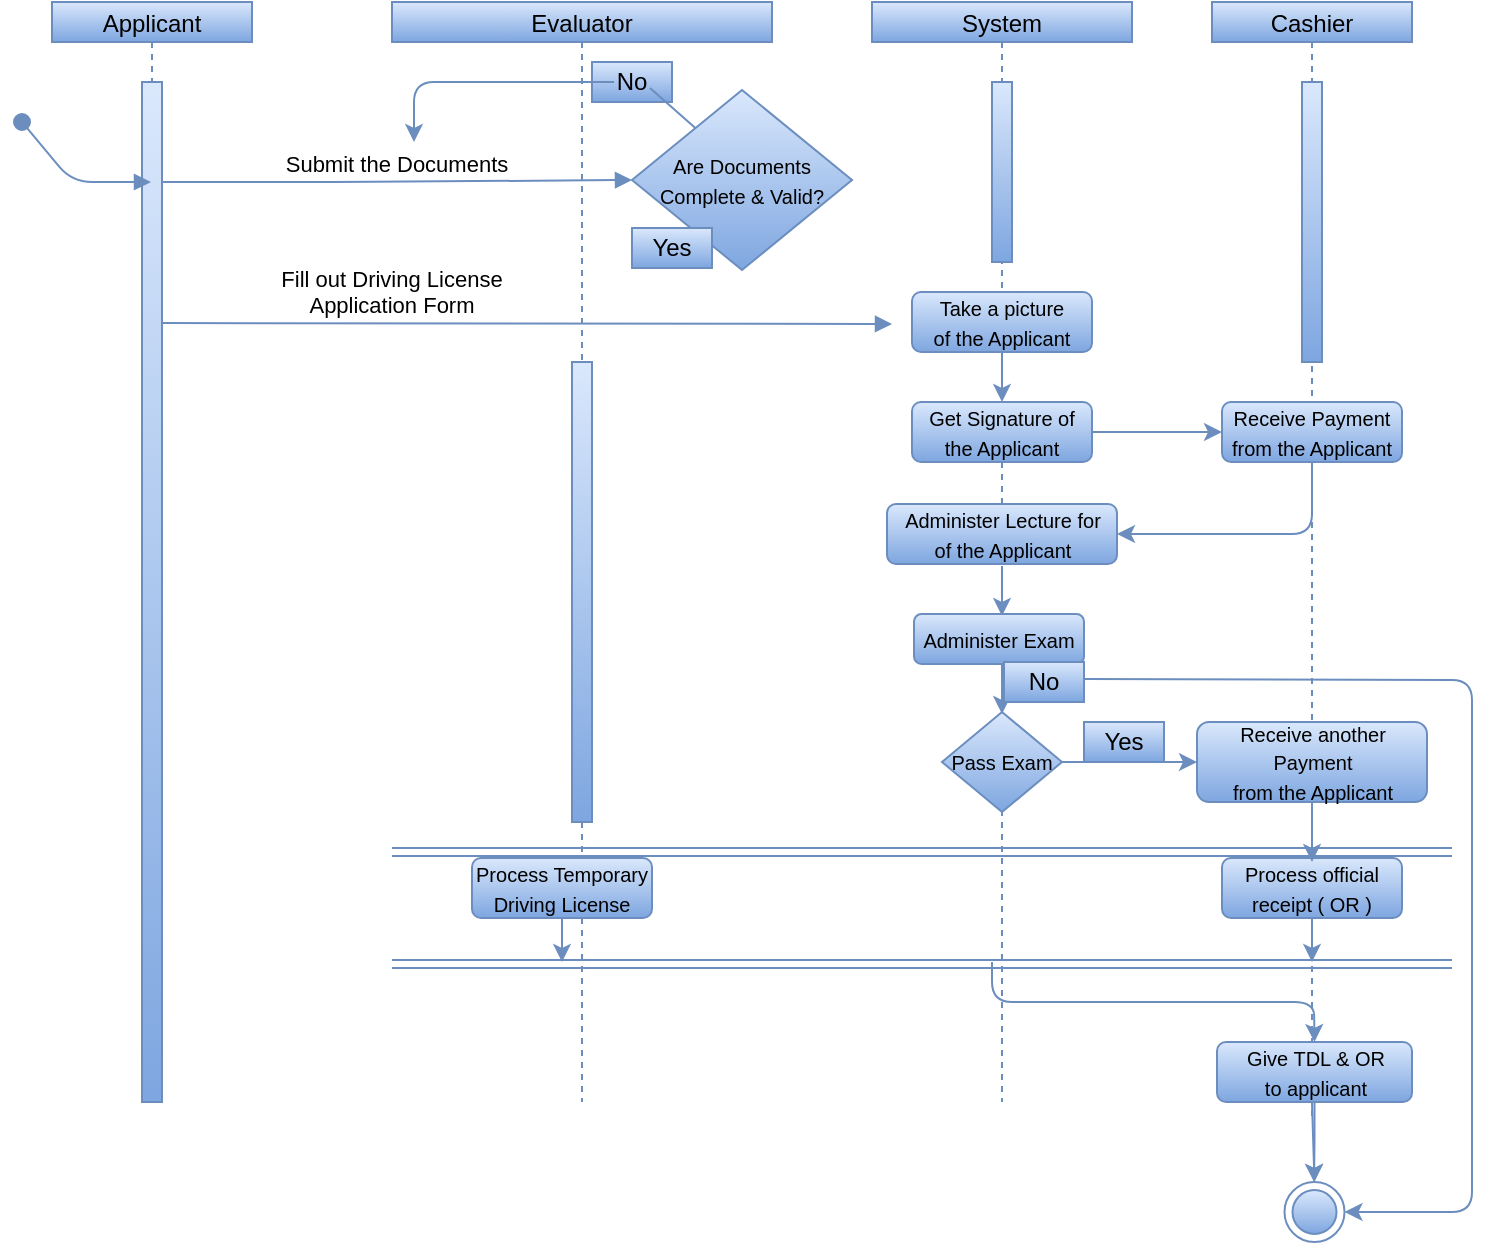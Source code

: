 <mxfile version="14.6.1" type="github">
  <diagram id="kgpKYQtTHZ0yAKxKKP6v" name="Page-1">
    <mxGraphModel dx="1952" dy="620" grid="1" gridSize="10" guides="1" tooltips="1" connect="1" arrows="1" fold="1" page="1" pageScale="1" pageWidth="850" pageHeight="1100" math="0" shadow="0">
      <root>
        <mxCell id="0" />
        <mxCell id="1" parent="0" />
        <mxCell id="3nuBFxr9cyL0pnOWT2aG-1" value="Applicant" style="shape=umlLifeline;perimeter=lifelinePerimeter;container=1;collapsible=0;recursiveResize=0;rounded=0;shadow=0;strokeWidth=1;size=20;gradientColor=#7ea6e0;fillColor=#dae8fc;strokeColor=#6c8ebf;" parent="1" vertex="1">
          <mxGeometry x="20" y="80" width="100" height="550" as="geometry" />
        </mxCell>
        <mxCell id="3nuBFxr9cyL0pnOWT2aG-2" value="" style="points=[];perimeter=orthogonalPerimeter;rounded=0;shadow=0;strokeWidth=1;gradientColor=#7ea6e0;fillColor=#dae8fc;strokeColor=#6c8ebf;" parent="3nuBFxr9cyL0pnOWT2aG-1" vertex="1">
          <mxGeometry x="45" y="40" width="10" height="510" as="geometry" />
        </mxCell>
        <mxCell id="3nuBFxr9cyL0pnOWT2aG-3" value="" style="verticalAlign=bottom;startArrow=oval;endArrow=block;startSize=8;shadow=0;strokeWidth=1;gradientColor=#7ea6e0;fillColor=#dae8fc;strokeColor=#6c8ebf;" parent="3nuBFxr9cyL0pnOWT2aG-1" target="3nuBFxr9cyL0pnOWT2aG-1" edge="1">
          <mxGeometry x="0.167" y="10" relative="1" as="geometry">
            <mxPoint x="-15" y="60" as="sourcePoint" />
            <Array as="points">
              <mxPoint x="10" y="90" />
            </Array>
            <mxPoint as="offset" />
          </mxGeometry>
        </mxCell>
        <mxCell id="3nuBFxr9cyL0pnOWT2aG-5" value="Evaluator" style="shape=umlLifeline;perimeter=lifelinePerimeter;container=1;collapsible=0;recursiveResize=0;rounded=0;shadow=0;strokeWidth=1;size=20;gradientColor=#7ea6e0;fillColor=#dae8fc;strokeColor=#6c8ebf;" parent="1" vertex="1">
          <mxGeometry x="190" y="80" width="190" height="550" as="geometry" />
        </mxCell>
        <mxCell id="X408Mn2ttRt8jRY1AywJ-10" value="&lt;font size=&quot;1&quot;&gt;Are Documents&lt;br&gt;Complete &amp;amp; Valid?&lt;br&gt;&lt;/font&gt;" style="rhombus;whiteSpace=wrap;html=1;gradientColor=#7ea6e0;fillColor=#dae8fc;strokeColor=#6c8ebf;" vertex="1" parent="3nuBFxr9cyL0pnOWT2aG-5">
          <mxGeometry x="120" y="44" width="110" height="90" as="geometry" />
        </mxCell>
        <mxCell id="X408Mn2ttRt8jRY1AywJ-8" value="" style="points=[];perimeter=orthogonalPerimeter;rounded=0;shadow=0;strokeWidth=1;gradientColor=#7ea6e0;fillColor=#dae8fc;strokeColor=#6c8ebf;" vertex="1" parent="3nuBFxr9cyL0pnOWT2aG-5">
          <mxGeometry x="90" y="180" width="10" height="230" as="geometry" />
        </mxCell>
        <mxCell id="X408Mn2ttRt8jRY1AywJ-11" value="Yes" style="text;html=1;strokeColor=#6c8ebf;fillColor=#dae8fc;align=center;verticalAlign=middle;whiteSpace=wrap;rounded=0;gradientColor=#7ea6e0;" vertex="1" parent="3nuBFxr9cyL0pnOWT2aG-5">
          <mxGeometry x="120" y="113" width="40" height="20" as="geometry" />
        </mxCell>
        <mxCell id="3nuBFxr9cyL0pnOWT2aG-8" value=" Submit the Documents " style="verticalAlign=bottom;endArrow=block;shadow=0;strokeWidth=1;entryX=0;entryY=0.5;entryDx=0;entryDy=0;gradientColor=#7ea6e0;fillColor=#dae8fc;strokeColor=#6c8ebf;" parent="1" source="3nuBFxr9cyL0pnOWT2aG-2" target="X408Mn2ttRt8jRY1AywJ-10" edge="1">
          <mxGeometry relative="1" as="geometry">
            <mxPoint x="275" y="160" as="sourcePoint" />
            <mxPoint x="280" y="150.0" as="targetPoint" />
            <Array as="points">
              <mxPoint x="170" y="170" />
            </Array>
          </mxGeometry>
        </mxCell>
        <mxCell id="X408Mn2ttRt8jRY1AywJ-1" value="System" style="shape=umlLifeline;perimeter=lifelinePerimeter;container=1;collapsible=0;recursiveResize=0;rounded=0;shadow=0;strokeWidth=1;size=20;gradientColor=#7ea6e0;fillColor=#dae8fc;strokeColor=#6c8ebf;" vertex="1" parent="1">
          <mxGeometry x="430" y="80" width="130" height="550" as="geometry" />
        </mxCell>
        <mxCell id="X408Mn2ttRt8jRY1AywJ-4" value="" style="points=[];perimeter=orthogonalPerimeter;rounded=0;shadow=0;strokeWidth=1;gradientColor=#7ea6e0;fillColor=#dae8fc;strokeColor=#6c8ebf;" vertex="1" parent="X408Mn2ttRt8jRY1AywJ-1">
          <mxGeometry x="60" y="40" width="10" height="90" as="geometry" />
        </mxCell>
        <mxCell id="X408Mn2ttRt8jRY1AywJ-22" value="&lt;font face=&quot;helvetica&quot;&gt;&lt;span style=&quot;font-size: 10px;&quot;&gt;Administer Lecture for&lt;/span&gt;&lt;/font&gt;&lt;br style=&quot;color: rgb(0 , 0 , 0) ; font-family: &amp;quot;helvetica&amp;quot; ; font-size: 10px ; font-style: normal ; font-weight: 400 ; letter-spacing: normal ; text-align: center ; text-indent: 0px ; text-transform: none ; word-spacing: 0px&quot;&gt;&lt;span style=&quot;color: rgb(0, 0, 0); font-family: helvetica; font-size: 10px; font-style: normal; font-weight: 400; letter-spacing: normal; text-align: center; text-indent: 0px; text-transform: none; word-spacing: 0px; display: inline; float: none;&quot;&gt;of the Applicant&lt;/span&gt;" style="rounded=1;whiteSpace=wrap;html=1;gradientColor=#7ea6e0;fillColor=#dae8fc;strokeColor=#6c8ebf;labelBackgroundColor=none;" vertex="1" parent="X408Mn2ttRt8jRY1AywJ-1">
          <mxGeometry x="7.5" y="251" width="115" height="30" as="geometry" />
        </mxCell>
        <mxCell id="X408Mn2ttRt8jRY1AywJ-21" value="&lt;font size=&quot;1&quot;&gt;Get Signature of&lt;br&gt;the Applicant&lt;br&gt;&lt;/font&gt;" style="rounded=1;whiteSpace=wrap;html=1;gradientColor=#7ea6e0;fillColor=#dae8fc;strokeColor=#6c8ebf;" vertex="1" parent="X408Mn2ttRt8jRY1AywJ-1">
          <mxGeometry x="20" y="200" width="90" height="30" as="geometry" />
        </mxCell>
        <mxCell id="X408Mn2ttRt8jRY1AywJ-5" value="Cashier" style="shape=umlLifeline;perimeter=lifelinePerimeter;container=1;collapsible=0;recursiveResize=0;rounded=0;shadow=0;strokeWidth=1;size=20;gradientColor=#7ea6e0;fillColor=#dae8fc;strokeColor=#6c8ebf;" vertex="1" parent="1">
          <mxGeometry x="600" y="80" width="100" height="560" as="geometry" />
        </mxCell>
        <mxCell id="X408Mn2ttRt8jRY1AywJ-31" value="" style="points=[];perimeter=orthogonalPerimeter;rounded=0;shadow=0;strokeWidth=1;gradientColor=#7ea6e0;fillColor=#dae8fc;strokeColor=#6c8ebf;" vertex="1" parent="X408Mn2ttRt8jRY1AywJ-5">
          <mxGeometry x="45" y="40" width="10" height="140" as="geometry" />
        </mxCell>
        <mxCell id="X408Mn2ttRt8jRY1AywJ-28" value="&lt;font size=&quot;1&quot;&gt;Receive Payment&lt;br&gt;from the Applicant&lt;br&gt;&lt;/font&gt;" style="rounded=1;whiteSpace=wrap;html=1;gradientColor=#7ea6e0;fillColor=#dae8fc;strokeColor=#6c8ebf;" vertex="1" parent="X408Mn2ttRt8jRY1AywJ-5">
          <mxGeometry x="5" y="200" width="90" height="30" as="geometry" />
        </mxCell>
        <mxCell id="X408Mn2ttRt8jRY1AywJ-12" value="No" style="text;html=1;strokeColor=#6c8ebf;fillColor=#dae8fc;align=center;verticalAlign=middle;whiteSpace=wrap;rounded=0;gradientColor=#7ea6e0;" vertex="1" parent="1">
          <mxGeometry x="290" y="110" width="40" height="20" as="geometry" />
        </mxCell>
        <mxCell id="X408Mn2ttRt8jRY1AywJ-13" value="" style="endArrow=classic;html=1;gradientColor=#7ea6e0;fillColor=#dae8fc;strokeColor=#6c8ebf;" edge="1" parent="1">
          <mxGeometry width="50" height="50" relative="1" as="geometry">
            <mxPoint x="301" y="120" as="sourcePoint" />
            <mxPoint x="201" y="150" as="targetPoint" />
            <Array as="points">
              <mxPoint x="201" y="120" />
            </Array>
          </mxGeometry>
        </mxCell>
        <mxCell id="X408Mn2ttRt8jRY1AywJ-14" value="" style="endArrow=none;html=1;entryX=0.297;entryY=0.178;entryDx=0;entryDy=0;entryPerimeter=0;gradientColor=#7ea6e0;fillColor=#dae8fc;strokeColor=#6c8ebf;" edge="1" parent="1">
          <mxGeometry width="50" height="50" relative="1" as="geometry">
            <mxPoint x="319" y="123" as="sourcePoint" />
            <mxPoint x="341.67" y="143.02" as="targetPoint" />
          </mxGeometry>
        </mxCell>
        <mxCell id="X408Mn2ttRt8jRY1AywJ-15" value=" Fill out Driving License &#xa;Application Form" style="verticalAlign=bottom;endArrow=block;shadow=0;strokeWidth=1;gradientColor=#7ea6e0;fillColor=#dae8fc;strokeColor=#6c8ebf;" edge="1" parent="1">
          <mxGeometry x="-0.37" relative="1" as="geometry">
            <mxPoint x="75" y="240.5" as="sourcePoint" />
            <mxPoint x="440" y="241" as="targetPoint" />
            <Array as="points" />
            <mxPoint as="offset" />
          </mxGeometry>
        </mxCell>
        <mxCell id="X408Mn2ttRt8jRY1AywJ-20" value="&#xa;&#xa;&lt;span style=&quot;color: rgb(0, 0, 0); font-family: helvetica; font-size: 10px; font-style: normal; font-weight: 400; letter-spacing: normal; text-align: center; text-indent: 0px; text-transform: none; word-spacing: 0px; display: inline; float: none;&quot;&gt;Take a picture&lt;/span&gt;&lt;br style=&quot;color: rgb(0, 0, 0); font-family: helvetica; font-size: 10px; font-style: normal; font-weight: 400; letter-spacing: normal; text-align: center; text-indent: 0px; text-transform: none; word-spacing: 0px;&quot;&gt;&lt;span style=&quot;color: rgb(0, 0, 0); font-family: helvetica; font-size: 10px; font-style: normal; font-weight: 400; letter-spacing: normal; text-align: center; text-indent: 0px; text-transform: none; word-spacing: 0px; display: inline; float: none;&quot;&gt;of the Applicant&lt;/span&gt;&#xa;&#xa;" style="rounded=1;whiteSpace=wrap;html=1;gradientColor=#7ea6e0;fillColor=#dae8fc;strokeColor=#6c8ebf;labelBackgroundColor=none;" vertex="1" parent="1">
          <mxGeometry x="450" y="225" width="90" height="30" as="geometry" />
        </mxCell>
        <mxCell id="X408Mn2ttRt8jRY1AywJ-24" value="&lt;font size=&quot;1&quot;&gt;Process Temporary&lt;br&gt;Driving License&lt;br&gt;&lt;/font&gt;" style="rounded=1;whiteSpace=wrap;html=1;gradientColor=#7ea6e0;fillColor=#dae8fc;strokeColor=#6c8ebf;" vertex="1" parent="1">
          <mxGeometry x="230" y="508" width="90" height="30" as="geometry" />
        </mxCell>
        <mxCell id="X408Mn2ttRt8jRY1AywJ-58" value="" style="edgeStyle=orthogonalEdgeStyle;rounded=0;orthogonalLoop=1;jettySize=auto;html=1;gradientColor=#7ea6e0;fillColor=#dae8fc;strokeColor=#6c8ebf;" edge="1" parent="1" source="X408Mn2ttRt8jRY1AywJ-25">
          <mxGeometry relative="1" as="geometry">
            <mxPoint x="651" y="670" as="targetPoint" />
          </mxGeometry>
        </mxCell>
        <mxCell id="X408Mn2ttRt8jRY1AywJ-25" value="&lt;font size=&quot;1&quot;&gt;Give TDL &amp;amp; OR&lt;br&gt;to applicant&lt;br&gt;&lt;/font&gt;" style="rounded=1;whiteSpace=wrap;html=1;gradientColor=#7ea6e0;fillColor=#dae8fc;strokeColor=#6c8ebf;" vertex="1" parent="1">
          <mxGeometry x="602.5" y="600" width="97.5" height="30" as="geometry" />
        </mxCell>
        <mxCell id="X408Mn2ttRt8jRY1AywJ-27" value="&lt;span style=&quot;font-size: x-small&quot;&gt;Receive another Payment&lt;/span&gt;&lt;br style=&quot;font-size: x-small&quot;&gt;&lt;span style=&quot;font-size: x-small&quot;&gt;from the Applicant&lt;/span&gt;" style="rounded=1;whiteSpace=wrap;html=1;gradientColor=#7ea6e0;fillColor=#dae8fc;strokeColor=#6c8ebf;" vertex="1" parent="1">
          <mxGeometry x="592.5" y="440" width="115" height="40" as="geometry" />
        </mxCell>
        <mxCell id="X408Mn2ttRt8jRY1AywJ-26" value="&lt;font size=&quot;1&quot;&gt;Process official&lt;br&gt;receipt ( OR )&lt;br&gt;&lt;/font&gt;" style="rounded=1;whiteSpace=wrap;html=1;gradientColor=#7ea6e0;fillColor=#dae8fc;strokeColor=#6c8ebf;" vertex="1" parent="1">
          <mxGeometry x="605" y="508" width="90" height="30" as="geometry" />
        </mxCell>
        <mxCell id="X408Mn2ttRt8jRY1AywJ-35" style="edgeStyle=orthogonalEdgeStyle;rounded=0;orthogonalLoop=1;jettySize=auto;html=1;exitX=0.5;exitY=1;exitDx=0;exitDy=0;gradientColor=#7ea6e0;fillColor=#dae8fc;strokeColor=#6c8ebf;" edge="1" parent="1" source="X408Mn2ttRt8jRY1AywJ-26" target="X408Mn2ttRt8jRY1AywJ-26">
          <mxGeometry relative="1" as="geometry" />
        </mxCell>
        <mxCell id="X408Mn2ttRt8jRY1AywJ-36" value="" style="endArrow=classic;html=1;exitX=0.5;exitY=1;exitDx=0;exitDy=0;gradientColor=#7ea6e0;fillColor=#dae8fc;strokeColor=#6c8ebf;" edge="1" parent="1" source="X408Mn2ttRt8jRY1AywJ-20" target="X408Mn2ttRt8jRY1AywJ-21">
          <mxGeometry width="50" height="50" relative="1" as="geometry">
            <mxPoint x="420" y="260" as="sourcePoint" />
            <mxPoint x="420" y="290" as="targetPoint" />
          </mxGeometry>
        </mxCell>
        <mxCell id="X408Mn2ttRt8jRY1AywJ-38" value="" style="endArrow=classic;html=1;exitX=0.5;exitY=1;exitDx=0;exitDy=0;gradientColor=#7ea6e0;fillColor=#dae8fc;strokeColor=#6c8ebf;" edge="1" parent="1">
          <mxGeometry width="50" height="50" relative="1" as="geometry">
            <mxPoint x="495" y="362" as="sourcePoint" />
            <mxPoint x="495" y="387" as="targetPoint" />
          </mxGeometry>
        </mxCell>
        <mxCell id="X408Mn2ttRt8jRY1AywJ-23" value="&lt;font size=&quot;1&quot;&gt;Administer Exam&lt;/font&gt;" style="rounded=1;whiteSpace=wrap;html=1;gradientColor=#7ea6e0;fillColor=#dae8fc;strokeColor=#6c8ebf;" vertex="1" parent="1">
          <mxGeometry x="451" y="386" width="85" height="25" as="geometry" />
        </mxCell>
        <mxCell id="X408Mn2ttRt8jRY1AywJ-39" value="" style="endArrow=classic;html=1;entryX=0;entryY=0.5;entryDx=0;entryDy=0;exitX=1;exitY=0.5;exitDx=0;exitDy=0;gradientColor=#7ea6e0;fillColor=#dae8fc;strokeColor=#6c8ebf;" edge="1" parent="1" source="X408Mn2ttRt8jRY1AywJ-21" target="X408Mn2ttRt8jRY1AywJ-28">
          <mxGeometry width="50" height="50" relative="1" as="geometry">
            <mxPoint x="350" y="470" as="sourcePoint" />
            <mxPoint x="400" y="470" as="targetPoint" />
            <Array as="points" />
          </mxGeometry>
        </mxCell>
        <mxCell id="X408Mn2ttRt8jRY1AywJ-40" value="" style="endArrow=classic;html=1;exitX=0.5;exitY=1;exitDx=0;exitDy=0;entryX=1;entryY=0.5;entryDx=0;entryDy=0;gradientColor=#7ea6e0;fillColor=#dae8fc;strokeColor=#6c8ebf;" edge="1" parent="1" source="X408Mn2ttRt8jRY1AywJ-28" target="X408Mn2ttRt8jRY1AywJ-22">
          <mxGeometry width="50" height="50" relative="1" as="geometry">
            <mxPoint x="350" y="470" as="sourcePoint" />
            <mxPoint x="400" y="420" as="targetPoint" />
            <Array as="points">
              <mxPoint x="650" y="346" />
            </Array>
          </mxGeometry>
        </mxCell>
        <mxCell id="X408Mn2ttRt8jRY1AywJ-41" value="" style="shape=link;html=1;gradientColor=#7ea6e0;fillColor=#dae8fc;strokeColor=#6c8ebf;" edge="1" parent="1">
          <mxGeometry width="100" relative="1" as="geometry">
            <mxPoint x="190" y="505" as="sourcePoint" />
            <mxPoint x="720" y="505" as="targetPoint" />
            <Array as="points">
              <mxPoint x="340" y="505" />
            </Array>
          </mxGeometry>
        </mxCell>
        <mxCell id="X408Mn2ttRt8jRY1AywJ-42" value="" style="shape=link;html=1;gradientColor=#7ea6e0;fillColor=#dae8fc;strokeColor=#6c8ebf;" edge="1" parent="1">
          <mxGeometry width="100" relative="1" as="geometry">
            <mxPoint x="190" y="561" as="sourcePoint" />
            <mxPoint x="720" y="561" as="targetPoint" />
          </mxGeometry>
        </mxCell>
        <mxCell id="X408Mn2ttRt8jRY1AywJ-43" value="&lt;font style=&quot;font-size: 10px&quot;&gt;Pass Exam&lt;/font&gt;" style="rhombus;whiteSpace=wrap;html=1;gradientColor=#7ea6e0;fillColor=#dae8fc;strokeColor=#6c8ebf;" vertex="1" parent="1">
          <mxGeometry x="465" y="435" width="60" height="50" as="geometry" />
        </mxCell>
        <mxCell id="X408Mn2ttRt8jRY1AywJ-45" value="" style="endArrow=classic;html=1;exitX=0.5;exitY=1;exitDx=0;exitDy=0;gradientColor=#7ea6e0;fillColor=#dae8fc;strokeColor=#6c8ebf;" edge="1" parent="1">
          <mxGeometry width="50" height="50" relative="1" as="geometry">
            <mxPoint x="495" y="411" as="sourcePoint" />
            <mxPoint x="495" y="436" as="targetPoint" />
          </mxGeometry>
        </mxCell>
        <mxCell id="X408Mn2ttRt8jRY1AywJ-46" value="No" style="text;html=1;strokeColor=#6c8ebf;fillColor=#dae8fc;align=center;verticalAlign=middle;whiteSpace=wrap;rounded=0;gradientColor=#7ea6e0;" vertex="1" parent="1">
          <mxGeometry x="496" y="410" width="40" height="20" as="geometry" />
        </mxCell>
        <mxCell id="X408Mn2ttRt8jRY1AywJ-47" value="Yes" style="text;html=1;strokeColor=#6c8ebf;fillColor=#dae8fc;align=center;verticalAlign=middle;whiteSpace=wrap;rounded=0;gradientColor=#7ea6e0;" vertex="1" parent="1">
          <mxGeometry x="536" y="440" width="40" height="20" as="geometry" />
        </mxCell>
        <mxCell id="X408Mn2ttRt8jRY1AywJ-48" value="" style="endArrow=classic;html=1;entryX=0;entryY=0.5;entryDx=0;entryDy=0;exitX=1;exitY=0.5;exitDx=0;exitDy=0;gradientColor=#7ea6e0;fillColor=#dae8fc;strokeColor=#6c8ebf;" edge="1" parent="1" source="X408Mn2ttRt8jRY1AywJ-43" target="X408Mn2ttRt8jRY1AywJ-27">
          <mxGeometry width="50" height="50" relative="1" as="geometry">
            <mxPoint x="350" y="510" as="sourcePoint" />
            <mxPoint x="400" y="460" as="targetPoint" />
          </mxGeometry>
        </mxCell>
        <mxCell id="X408Mn2ttRt8jRY1AywJ-50" value="" style="ellipse;html=1;shape=endState;fillColor=#dae8fc;strokeColor=#6c8ebf;gradientColor=#7ea6e0;" vertex="1" parent="1">
          <mxGeometry x="636.25" y="670" width="30" height="30" as="geometry" />
        </mxCell>
        <mxCell id="X408Mn2ttRt8jRY1AywJ-51" value="" style="endArrow=classic;html=1;exitX=0.5;exitY=1;exitDx=0;exitDy=0;gradientColor=#7ea6e0;fillColor=#dae8fc;strokeColor=#6c8ebf;" edge="1" parent="1" source="X408Mn2ttRt8jRY1AywJ-24">
          <mxGeometry width="50" height="50" relative="1" as="geometry">
            <mxPoint x="505" y="372" as="sourcePoint" />
            <mxPoint x="275" y="560" as="targetPoint" />
          </mxGeometry>
        </mxCell>
        <mxCell id="X408Mn2ttRt8jRY1AywJ-52" value="" style="endArrow=classic;html=1;exitX=0.5;exitY=1;exitDx=0;exitDy=0;gradientColor=#7ea6e0;fillColor=#dae8fc;strokeColor=#6c8ebf;" edge="1" parent="1" source="X408Mn2ttRt8jRY1AywJ-27">
          <mxGeometry width="50" height="50" relative="1" as="geometry">
            <mxPoint x="515" y="382" as="sourcePoint" />
            <mxPoint x="650" y="510" as="targetPoint" />
          </mxGeometry>
        </mxCell>
        <mxCell id="X408Mn2ttRt8jRY1AywJ-53" value="" style="endArrow=classic;html=1;gradientColor=#7ea6e0;fillColor=#dae8fc;strokeColor=#6c8ebf;" edge="1" parent="1">
          <mxGeometry width="50" height="50" relative="1" as="geometry">
            <mxPoint x="650" y="540" as="sourcePoint" />
            <mxPoint x="650" y="560" as="targetPoint" />
          </mxGeometry>
        </mxCell>
        <mxCell id="X408Mn2ttRt8jRY1AywJ-56" value="" style="endArrow=classic;html=1;entryX=0.5;entryY=0;entryDx=0;entryDy=0;gradientColor=#7ea6e0;fillColor=#dae8fc;strokeColor=#6c8ebf;" edge="1" parent="1" target="X408Mn2ttRt8jRY1AywJ-25">
          <mxGeometry width="50" height="50" relative="1" as="geometry">
            <mxPoint x="490" y="560" as="sourcePoint" />
            <mxPoint x="400" y="480" as="targetPoint" />
            <Array as="points">
              <mxPoint x="490" y="580" />
              <mxPoint x="570" y="580" />
              <mxPoint x="651" y="580" />
            </Array>
          </mxGeometry>
        </mxCell>
        <mxCell id="X408Mn2ttRt8jRY1AywJ-57" value="" style="endArrow=classic;html=1;entryX=0.5;entryY=0;entryDx=0;entryDy=0;gradientColor=#7ea6e0;fillColor=#dae8fc;strokeColor=#6c8ebf;" edge="1" parent="1" target="X408Mn2ttRt8jRY1AywJ-50">
          <mxGeometry width="50" height="50" relative="1" as="geometry">
            <mxPoint x="650" y="630" as="sourcePoint" />
            <mxPoint x="700" y="580" as="targetPoint" />
          </mxGeometry>
        </mxCell>
        <mxCell id="X408Mn2ttRt8jRY1AywJ-59" value="" style="endArrow=classic;html=1;entryX=1;entryY=0.5;entryDx=0;entryDy=0;gradientColor=#7ea6e0;fillColor=#dae8fc;strokeColor=#6c8ebf;" edge="1" parent="1" target="X408Mn2ttRt8jRY1AywJ-50">
          <mxGeometry width="50" height="50" relative="1" as="geometry">
            <mxPoint x="536" y="418.5" as="sourcePoint" />
            <mxPoint x="745" y="709" as="targetPoint" />
            <Array as="points">
              <mxPoint x="730" y="419" />
              <mxPoint x="730" y="685" />
            </Array>
          </mxGeometry>
        </mxCell>
      </root>
    </mxGraphModel>
  </diagram>
</mxfile>
